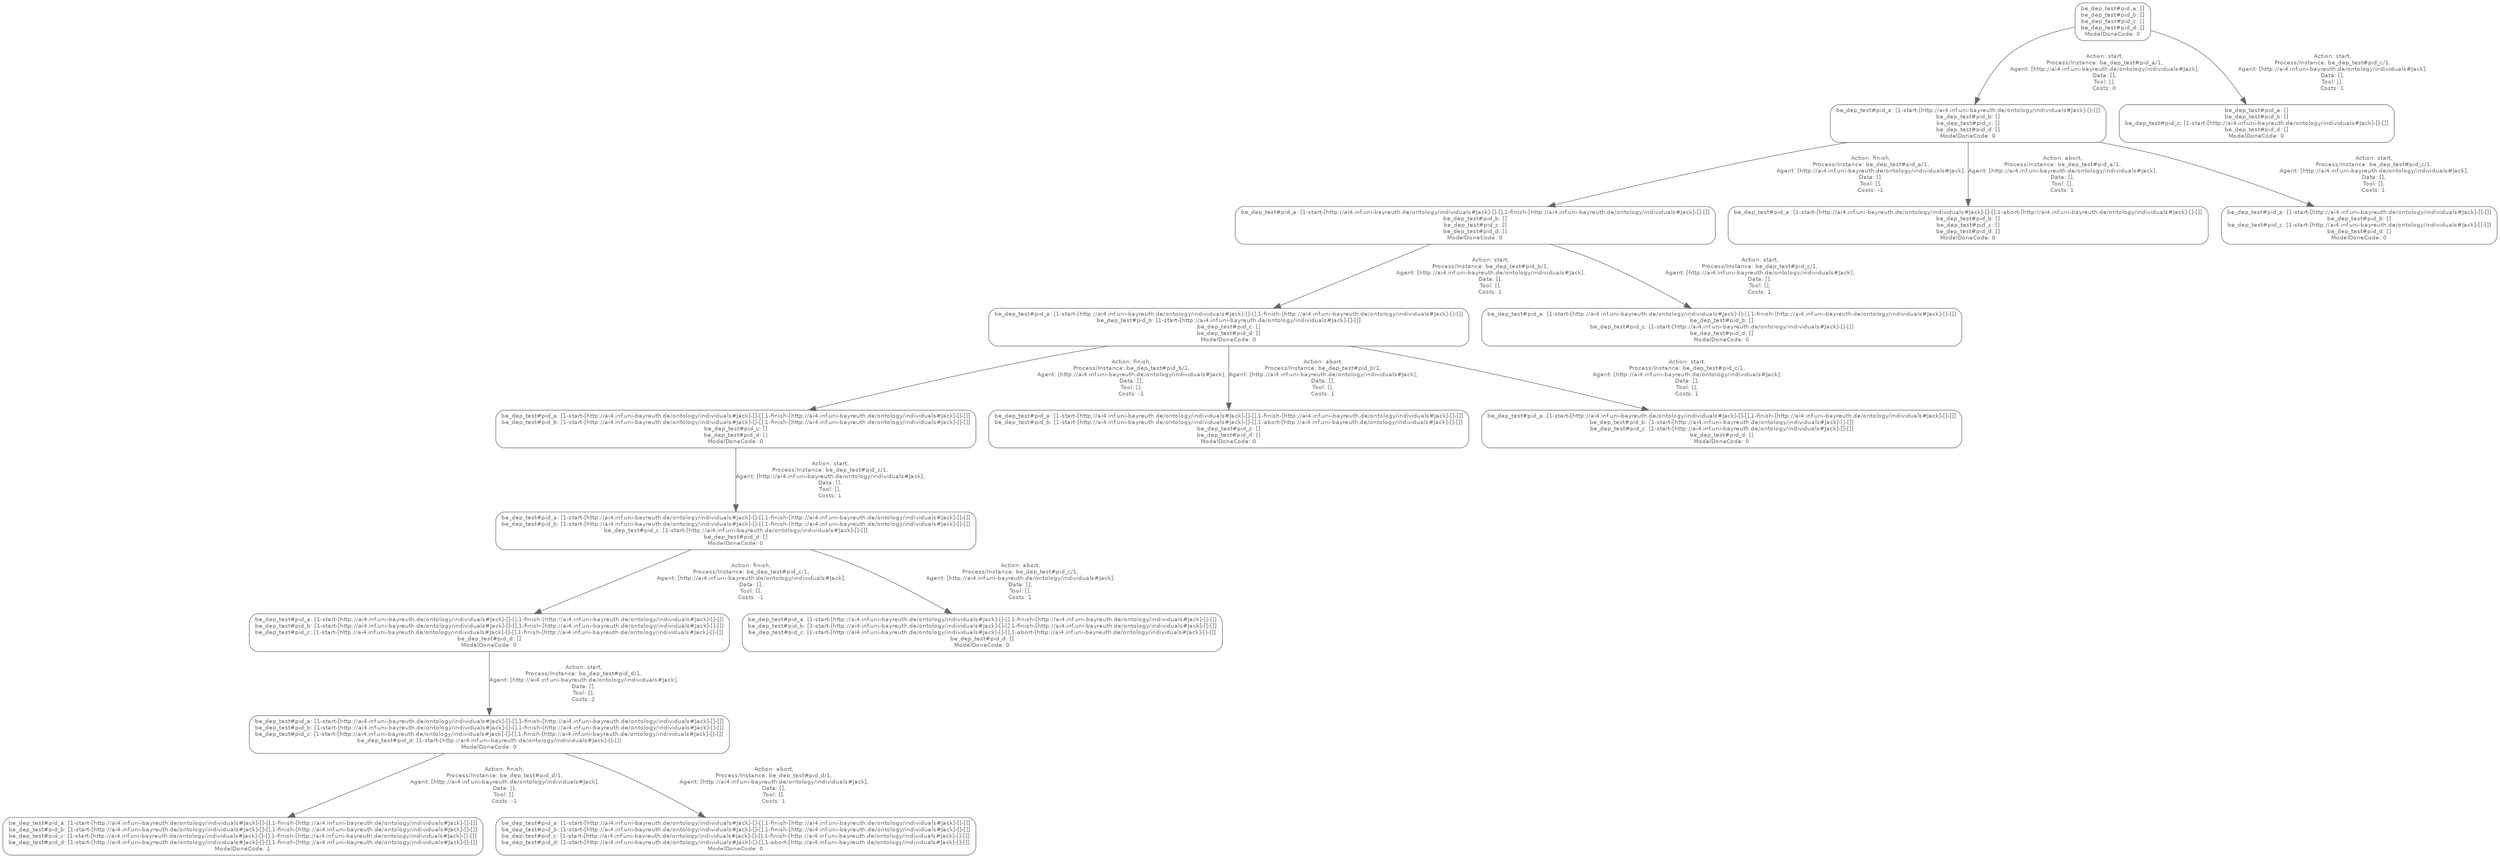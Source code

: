digraph untitled 
{
 size = "30,30";

	"be_dep_test#pid_a: []\nbe_dep_test#pid_b: []\nbe_dep_test#pid_c: []\nbe_dep_test#pid_d: []\nModelDoneCode: 0" -> "be_dep_test#pid_a: [1-start-[http://ai4.inf.uni-bayreuth.de/ontology/individuals#Jack]-[]-[]]\nbe_dep_test#pid_b: []\nbe_dep_test#pid_c: []\nbe_dep_test#pid_d: []\nModelDoneCode: 0" [label="Action: start,\nProcess/Instance: be_dep_test#pid_a/1,\nAgent: [http://ai4.inf.uni-bayreuth.de/ontology/individuals#Jack],\nData: [],\nTool: [],\nCosts: 0" style="setlinewidth(0.75)" color="#666666" fontcolor="#666666" fontname="Helvetica" fontsize="8"];
	"be_dep_test#pid_a: []\nbe_dep_test#pid_b: []\nbe_dep_test#pid_c: []\nbe_dep_test#pid_d: []\nModelDoneCode: 0" [label="be_dep_test#pid_a: []\nbe_dep_test#pid_b: []\nbe_dep_test#pid_c: []\nbe_dep_test#pid_d: []\nModelDoneCode: 0" shape=box color="#666666", fontcolor="#666666", fontname="Helvetica" fontsize="8", style="rounded, setlinewidth(0.75)"];
	"be_dep_test#pid_a: [1-start-[http://ai4.inf.uni-bayreuth.de/ontology/individuals#Jack]-[]-[]]\nbe_dep_test#pid_b: []\nbe_dep_test#pid_c: []\nbe_dep_test#pid_d: []\nModelDoneCode: 0" [label="be_dep_test#pid_a: [1-start-[http://ai4.inf.uni-bayreuth.de/ontology/individuals#Jack]-[]-[]]\nbe_dep_test#pid_b: []\nbe_dep_test#pid_c: []\nbe_dep_test#pid_d: []\nModelDoneCode: 0" shape=box color="#666666", fontcolor="#666666", fontname="Helvetica" fontsize="8", style="rounded, setlinewidth(0.75)"];
	"be_dep_test#pid_a: []\nbe_dep_test#pid_b: []\nbe_dep_test#pid_c: []\nbe_dep_test#pid_d: []\nModelDoneCode: 0" -> "be_dep_test#pid_a: []\nbe_dep_test#pid_b: []\nbe_dep_test#pid_c: [1-start-[http://ai4.inf.uni-bayreuth.de/ontology/individuals#Jack]-[]-[]]\nbe_dep_test#pid_d: []\nModelDoneCode: 0" [label="Action: start,\nProcess/Instance: be_dep_test#pid_c/1,\nAgent: [http://ai4.inf.uni-bayreuth.de/ontology/individuals#Jack],\nData: [],\nTool: [],\nCosts: 1" style="setlinewidth(0.75)" color="#666666" fontcolor="#666666" fontname="Helvetica" fontsize="8"];
	"be_dep_test#pid_a: []\nbe_dep_test#pid_b: []\nbe_dep_test#pid_c: []\nbe_dep_test#pid_d: []\nModelDoneCode: 0" [label="be_dep_test#pid_a: []\nbe_dep_test#pid_b: []\nbe_dep_test#pid_c: []\nbe_dep_test#pid_d: []\nModelDoneCode: 0" shape=box color="#666666", fontcolor="#666666", fontname="Helvetica" fontsize="8", style="rounded, setlinewidth(0.75)"];
	"be_dep_test#pid_a: []\nbe_dep_test#pid_b: []\nbe_dep_test#pid_c: [1-start-[http://ai4.inf.uni-bayreuth.de/ontology/individuals#Jack]-[]-[]]\nbe_dep_test#pid_d: []\nModelDoneCode: 0" [label="be_dep_test#pid_a: []\nbe_dep_test#pid_b: []\nbe_dep_test#pid_c: [1-start-[http://ai4.inf.uni-bayreuth.de/ontology/individuals#Jack]-[]-[]]\nbe_dep_test#pid_d: []\nModelDoneCode: 0" shape=box color="#666666", fontcolor="#666666", fontname="Helvetica" fontsize="8", style="rounded, setlinewidth(0.75)"];
	"be_dep_test#pid_a: [1-start-[http://ai4.inf.uni-bayreuth.de/ontology/individuals#Jack]-[]-[]]\nbe_dep_test#pid_b: []\nbe_dep_test#pid_c: []\nbe_dep_test#pid_d: []\nModelDoneCode: 0" -> "be_dep_test#pid_a: [1-start-[http://ai4.inf.uni-bayreuth.de/ontology/individuals#Jack]-[]-[],1-finish-[http://ai4.inf.uni-bayreuth.de/ontology/individuals#Jack]-[]-[]]\nbe_dep_test#pid_b: []\nbe_dep_test#pid_c: []\nbe_dep_test#pid_d: []\nModelDoneCode: 0" [label="Action: finish,\nProcess/Instance: be_dep_test#pid_a/1,\nAgent: [http://ai4.inf.uni-bayreuth.de/ontology/individuals#Jack],\nData: [],\nTool: [],\nCosts: -1" style="setlinewidth(0.75)" color="#666666" fontcolor="#666666" fontname="Helvetica" fontsize="8"];
	"be_dep_test#pid_a: [1-start-[http://ai4.inf.uni-bayreuth.de/ontology/individuals#Jack]-[]-[]]\nbe_dep_test#pid_b: []\nbe_dep_test#pid_c: []\nbe_dep_test#pid_d: []\nModelDoneCode: 0" [label="be_dep_test#pid_a: [1-start-[http://ai4.inf.uni-bayreuth.de/ontology/individuals#Jack]-[]-[]]\nbe_dep_test#pid_b: []\nbe_dep_test#pid_c: []\nbe_dep_test#pid_d: []\nModelDoneCode: 0" shape=box color="#666666", fontcolor="#666666", fontname="Helvetica" fontsize="8", style="rounded, setlinewidth(0.75)"];
	"be_dep_test#pid_a: [1-start-[http://ai4.inf.uni-bayreuth.de/ontology/individuals#Jack]-[]-[],1-finish-[http://ai4.inf.uni-bayreuth.de/ontology/individuals#Jack]-[]-[]]\nbe_dep_test#pid_b: []\nbe_dep_test#pid_c: []\nbe_dep_test#pid_d: []\nModelDoneCode: 0" [label="be_dep_test#pid_a: [1-start-[http://ai4.inf.uni-bayreuth.de/ontology/individuals#Jack]-[]-[],1-finish-[http://ai4.inf.uni-bayreuth.de/ontology/individuals#Jack]-[]-[]]\nbe_dep_test#pid_b: []\nbe_dep_test#pid_c: []\nbe_dep_test#pid_d: []\nModelDoneCode: 0" shape=box color="#666666", fontcolor="#666666", fontname="Helvetica" fontsize="8", style="rounded, setlinewidth(0.75)"];
	"be_dep_test#pid_a: [1-start-[http://ai4.inf.uni-bayreuth.de/ontology/individuals#Jack]-[]-[]]\nbe_dep_test#pid_b: []\nbe_dep_test#pid_c: []\nbe_dep_test#pid_d: []\nModelDoneCode: 0" -> "be_dep_test#pid_a: [1-start-[http://ai4.inf.uni-bayreuth.de/ontology/individuals#Jack]-[]-[],1-abort-[http://ai4.inf.uni-bayreuth.de/ontology/individuals#Jack]-[]-[]]\nbe_dep_test#pid_b: []\nbe_dep_test#pid_c: []\nbe_dep_test#pid_d: []\nModelDoneCode: 0" [label="Action: abort,\nProcess/Instance: be_dep_test#pid_a/1,\nAgent: [http://ai4.inf.uni-bayreuth.de/ontology/individuals#Jack],\nData: [],\nTool: [],\nCosts: 1" style="setlinewidth(0.75)" color="#666666" fontcolor="#666666" fontname="Helvetica" fontsize="8"];
	"be_dep_test#pid_a: [1-start-[http://ai4.inf.uni-bayreuth.de/ontology/individuals#Jack]-[]-[]]\nbe_dep_test#pid_b: []\nbe_dep_test#pid_c: []\nbe_dep_test#pid_d: []\nModelDoneCode: 0" [label="be_dep_test#pid_a: [1-start-[http://ai4.inf.uni-bayreuth.de/ontology/individuals#Jack]-[]-[]]\nbe_dep_test#pid_b: []\nbe_dep_test#pid_c: []\nbe_dep_test#pid_d: []\nModelDoneCode: 0" shape=box color="#666666", fontcolor="#666666", fontname="Helvetica" fontsize="8", style="rounded, setlinewidth(0.75)"];
	"be_dep_test#pid_a: [1-start-[http://ai4.inf.uni-bayreuth.de/ontology/individuals#Jack]-[]-[],1-abort-[http://ai4.inf.uni-bayreuth.de/ontology/individuals#Jack]-[]-[]]\nbe_dep_test#pid_b: []\nbe_dep_test#pid_c: []\nbe_dep_test#pid_d: []\nModelDoneCode: 0" [label="be_dep_test#pid_a: [1-start-[http://ai4.inf.uni-bayreuth.de/ontology/individuals#Jack]-[]-[],1-abort-[http://ai4.inf.uni-bayreuth.de/ontology/individuals#Jack]-[]-[]]\nbe_dep_test#pid_b: []\nbe_dep_test#pid_c: []\nbe_dep_test#pid_d: []\nModelDoneCode: 0" shape=box color="#666666", fontcolor="#666666", fontname="Helvetica" fontsize="8", style="rounded, setlinewidth(0.75)"];
	"be_dep_test#pid_a: [1-start-[http://ai4.inf.uni-bayreuth.de/ontology/individuals#Jack]-[]-[]]\nbe_dep_test#pid_b: []\nbe_dep_test#pid_c: []\nbe_dep_test#pid_d: []\nModelDoneCode: 0" -> "be_dep_test#pid_a: [1-start-[http://ai4.inf.uni-bayreuth.de/ontology/individuals#Jack]-[]-[]]\nbe_dep_test#pid_b: []\nbe_dep_test#pid_c: [1-start-[http://ai4.inf.uni-bayreuth.de/ontology/individuals#Jack]-[]-[]]\nbe_dep_test#pid_d: []\nModelDoneCode: 0" [label="Action: start,\nProcess/Instance: be_dep_test#pid_c/1,\nAgent: [http://ai4.inf.uni-bayreuth.de/ontology/individuals#Jack],\nData: [],\nTool: [],\nCosts: 1" style="setlinewidth(0.75)" color="#666666" fontcolor="#666666" fontname="Helvetica" fontsize="8"];
	"be_dep_test#pid_a: [1-start-[http://ai4.inf.uni-bayreuth.de/ontology/individuals#Jack]-[]-[]]\nbe_dep_test#pid_b: []\nbe_dep_test#pid_c: []\nbe_dep_test#pid_d: []\nModelDoneCode: 0" [label="be_dep_test#pid_a: [1-start-[http://ai4.inf.uni-bayreuth.de/ontology/individuals#Jack]-[]-[]]\nbe_dep_test#pid_b: []\nbe_dep_test#pid_c: []\nbe_dep_test#pid_d: []\nModelDoneCode: 0" shape=box color="#666666", fontcolor="#666666", fontname="Helvetica" fontsize="8", style="rounded, setlinewidth(0.75)"];
	"be_dep_test#pid_a: [1-start-[http://ai4.inf.uni-bayreuth.de/ontology/individuals#Jack]-[]-[]]\nbe_dep_test#pid_b: []\nbe_dep_test#pid_c: [1-start-[http://ai4.inf.uni-bayreuth.de/ontology/individuals#Jack]-[]-[]]\nbe_dep_test#pid_d: []\nModelDoneCode: 0" [label="be_dep_test#pid_a: [1-start-[http://ai4.inf.uni-bayreuth.de/ontology/individuals#Jack]-[]-[]]\nbe_dep_test#pid_b: []\nbe_dep_test#pid_c: [1-start-[http://ai4.inf.uni-bayreuth.de/ontology/individuals#Jack]-[]-[]]\nbe_dep_test#pid_d: []\nModelDoneCode: 0" shape=box color="#666666", fontcolor="#666666", fontname="Helvetica" fontsize="8", style="rounded, setlinewidth(0.75)"];
	"be_dep_test#pid_a: [1-start-[http://ai4.inf.uni-bayreuth.de/ontology/individuals#Jack]-[]-[],1-finish-[http://ai4.inf.uni-bayreuth.de/ontology/individuals#Jack]-[]-[]]\nbe_dep_test#pid_b: []\nbe_dep_test#pid_c: []\nbe_dep_test#pid_d: []\nModelDoneCode: 0" -> "be_dep_test#pid_a: [1-start-[http://ai4.inf.uni-bayreuth.de/ontology/individuals#Jack]-[]-[],1-finish-[http://ai4.inf.uni-bayreuth.de/ontology/individuals#Jack]-[]-[]]\nbe_dep_test#pid_b: [1-start-[http://ai4.inf.uni-bayreuth.de/ontology/individuals#Jack]-[]-[]]\nbe_dep_test#pid_c: []\nbe_dep_test#pid_d: []\nModelDoneCode: 0" [label="Action: start,\nProcess/Instance: be_dep_test#pid_b/1,\nAgent: [http://ai4.inf.uni-bayreuth.de/ontology/individuals#Jack],\nData: [],\nTool: [],\nCosts: 1" style="setlinewidth(0.75)" color="#666666" fontcolor="#666666" fontname="Helvetica" fontsize="8"];
	"be_dep_test#pid_a: [1-start-[http://ai4.inf.uni-bayreuth.de/ontology/individuals#Jack]-[]-[],1-finish-[http://ai4.inf.uni-bayreuth.de/ontology/individuals#Jack]-[]-[]]\nbe_dep_test#pid_b: []\nbe_dep_test#pid_c: []\nbe_dep_test#pid_d: []\nModelDoneCode: 0" [label="be_dep_test#pid_a: [1-start-[http://ai4.inf.uni-bayreuth.de/ontology/individuals#Jack]-[]-[],1-finish-[http://ai4.inf.uni-bayreuth.de/ontology/individuals#Jack]-[]-[]]\nbe_dep_test#pid_b: []\nbe_dep_test#pid_c: []\nbe_dep_test#pid_d: []\nModelDoneCode: 0" shape=box color="#666666", fontcolor="#666666", fontname="Helvetica" fontsize="8", style="rounded, setlinewidth(0.75)"];
	"be_dep_test#pid_a: [1-start-[http://ai4.inf.uni-bayreuth.de/ontology/individuals#Jack]-[]-[],1-finish-[http://ai4.inf.uni-bayreuth.de/ontology/individuals#Jack]-[]-[]]\nbe_dep_test#pid_b: [1-start-[http://ai4.inf.uni-bayreuth.de/ontology/individuals#Jack]-[]-[]]\nbe_dep_test#pid_c: []\nbe_dep_test#pid_d: []\nModelDoneCode: 0" [label="be_dep_test#pid_a: [1-start-[http://ai4.inf.uni-bayreuth.de/ontology/individuals#Jack]-[]-[],1-finish-[http://ai4.inf.uni-bayreuth.de/ontology/individuals#Jack]-[]-[]]\nbe_dep_test#pid_b: [1-start-[http://ai4.inf.uni-bayreuth.de/ontology/individuals#Jack]-[]-[]]\nbe_dep_test#pid_c: []\nbe_dep_test#pid_d: []\nModelDoneCode: 0" shape=box color="#666666", fontcolor="#666666", fontname="Helvetica" fontsize="8", style="rounded, setlinewidth(0.75)"];
	"be_dep_test#pid_a: [1-start-[http://ai4.inf.uni-bayreuth.de/ontology/individuals#Jack]-[]-[],1-finish-[http://ai4.inf.uni-bayreuth.de/ontology/individuals#Jack]-[]-[]]\nbe_dep_test#pid_b: []\nbe_dep_test#pid_c: []\nbe_dep_test#pid_d: []\nModelDoneCode: 0" -> "be_dep_test#pid_a: [1-start-[http://ai4.inf.uni-bayreuth.de/ontology/individuals#Jack]-[]-[],1-finish-[http://ai4.inf.uni-bayreuth.de/ontology/individuals#Jack]-[]-[]]\nbe_dep_test#pid_b: []\nbe_dep_test#pid_c: [1-start-[http://ai4.inf.uni-bayreuth.de/ontology/individuals#Jack]-[]-[]]\nbe_dep_test#pid_d: []\nModelDoneCode: 0" [label="Action: start,\nProcess/Instance: be_dep_test#pid_c/1,\nAgent: [http://ai4.inf.uni-bayreuth.de/ontology/individuals#Jack],\nData: [],\nTool: [],\nCosts: 1" style="setlinewidth(0.75)" color="#666666" fontcolor="#666666" fontname="Helvetica" fontsize="8"];
	"be_dep_test#pid_a: [1-start-[http://ai4.inf.uni-bayreuth.de/ontology/individuals#Jack]-[]-[],1-finish-[http://ai4.inf.uni-bayreuth.de/ontology/individuals#Jack]-[]-[]]\nbe_dep_test#pid_b: []\nbe_dep_test#pid_c: []\nbe_dep_test#pid_d: []\nModelDoneCode: 0" [label="be_dep_test#pid_a: [1-start-[http://ai4.inf.uni-bayreuth.de/ontology/individuals#Jack]-[]-[],1-finish-[http://ai4.inf.uni-bayreuth.de/ontology/individuals#Jack]-[]-[]]\nbe_dep_test#pid_b: []\nbe_dep_test#pid_c: []\nbe_dep_test#pid_d: []\nModelDoneCode: 0" shape=box color="#666666", fontcolor="#666666", fontname="Helvetica" fontsize="8", style="rounded, setlinewidth(0.75)"];
	"be_dep_test#pid_a: [1-start-[http://ai4.inf.uni-bayreuth.de/ontology/individuals#Jack]-[]-[],1-finish-[http://ai4.inf.uni-bayreuth.de/ontology/individuals#Jack]-[]-[]]\nbe_dep_test#pid_b: []\nbe_dep_test#pid_c: [1-start-[http://ai4.inf.uni-bayreuth.de/ontology/individuals#Jack]-[]-[]]\nbe_dep_test#pid_d: []\nModelDoneCode: 0" [label="be_dep_test#pid_a: [1-start-[http://ai4.inf.uni-bayreuth.de/ontology/individuals#Jack]-[]-[],1-finish-[http://ai4.inf.uni-bayreuth.de/ontology/individuals#Jack]-[]-[]]\nbe_dep_test#pid_b: []\nbe_dep_test#pid_c: [1-start-[http://ai4.inf.uni-bayreuth.de/ontology/individuals#Jack]-[]-[]]\nbe_dep_test#pid_d: []\nModelDoneCode: 0" shape=box color="#666666", fontcolor="#666666", fontname="Helvetica" fontsize="8", style="rounded, setlinewidth(0.75)"];
	"be_dep_test#pid_a: [1-start-[http://ai4.inf.uni-bayreuth.de/ontology/individuals#Jack]-[]-[],1-finish-[http://ai4.inf.uni-bayreuth.de/ontology/individuals#Jack]-[]-[]]\nbe_dep_test#pid_b: [1-start-[http://ai4.inf.uni-bayreuth.de/ontology/individuals#Jack]-[]-[]]\nbe_dep_test#pid_c: []\nbe_dep_test#pid_d: []\nModelDoneCode: 0" -> "be_dep_test#pid_a: [1-start-[http://ai4.inf.uni-bayreuth.de/ontology/individuals#Jack]-[]-[],1-finish-[http://ai4.inf.uni-bayreuth.de/ontology/individuals#Jack]-[]-[]]\nbe_dep_test#pid_b: [1-start-[http://ai4.inf.uni-bayreuth.de/ontology/individuals#Jack]-[]-[],1-finish-[http://ai4.inf.uni-bayreuth.de/ontology/individuals#Jack]-[]-[]]\nbe_dep_test#pid_c: []\nbe_dep_test#pid_d: []\nModelDoneCode: 0" [label="Action: finish,\nProcess/Instance: be_dep_test#pid_b/1,\nAgent: [http://ai4.inf.uni-bayreuth.de/ontology/individuals#Jack],\nData: [],\nTool: [],\nCosts: -1" style="setlinewidth(0.75)" color="#666666" fontcolor="#666666" fontname="Helvetica" fontsize="8"];
	"be_dep_test#pid_a: [1-start-[http://ai4.inf.uni-bayreuth.de/ontology/individuals#Jack]-[]-[],1-finish-[http://ai4.inf.uni-bayreuth.de/ontology/individuals#Jack]-[]-[]]\nbe_dep_test#pid_b: [1-start-[http://ai4.inf.uni-bayreuth.de/ontology/individuals#Jack]-[]-[]]\nbe_dep_test#pid_c: []\nbe_dep_test#pid_d: []\nModelDoneCode: 0" [label="be_dep_test#pid_a: [1-start-[http://ai4.inf.uni-bayreuth.de/ontology/individuals#Jack]-[]-[],1-finish-[http://ai4.inf.uni-bayreuth.de/ontology/individuals#Jack]-[]-[]]\nbe_dep_test#pid_b: [1-start-[http://ai4.inf.uni-bayreuth.de/ontology/individuals#Jack]-[]-[]]\nbe_dep_test#pid_c: []\nbe_dep_test#pid_d: []\nModelDoneCode: 0" shape=box color="#666666", fontcolor="#666666", fontname="Helvetica" fontsize="8", style="rounded, setlinewidth(0.75)"];
	"be_dep_test#pid_a: [1-start-[http://ai4.inf.uni-bayreuth.de/ontology/individuals#Jack]-[]-[],1-finish-[http://ai4.inf.uni-bayreuth.de/ontology/individuals#Jack]-[]-[]]\nbe_dep_test#pid_b: [1-start-[http://ai4.inf.uni-bayreuth.de/ontology/individuals#Jack]-[]-[],1-finish-[http://ai4.inf.uni-bayreuth.de/ontology/individuals#Jack]-[]-[]]\nbe_dep_test#pid_c: []\nbe_dep_test#pid_d: []\nModelDoneCode: 0" [label="be_dep_test#pid_a: [1-start-[http://ai4.inf.uni-bayreuth.de/ontology/individuals#Jack]-[]-[],1-finish-[http://ai4.inf.uni-bayreuth.de/ontology/individuals#Jack]-[]-[]]\nbe_dep_test#pid_b: [1-start-[http://ai4.inf.uni-bayreuth.de/ontology/individuals#Jack]-[]-[],1-finish-[http://ai4.inf.uni-bayreuth.de/ontology/individuals#Jack]-[]-[]]\nbe_dep_test#pid_c: []\nbe_dep_test#pid_d: []\nModelDoneCode: 0" shape=box color="#666666", fontcolor="#666666", fontname="Helvetica" fontsize="8", style="rounded, setlinewidth(0.75)"];
	"be_dep_test#pid_a: [1-start-[http://ai4.inf.uni-bayreuth.de/ontology/individuals#Jack]-[]-[],1-finish-[http://ai4.inf.uni-bayreuth.de/ontology/individuals#Jack]-[]-[]]\nbe_dep_test#pid_b: [1-start-[http://ai4.inf.uni-bayreuth.de/ontology/individuals#Jack]-[]-[]]\nbe_dep_test#pid_c: []\nbe_dep_test#pid_d: []\nModelDoneCode: 0" -> "be_dep_test#pid_a: [1-start-[http://ai4.inf.uni-bayreuth.de/ontology/individuals#Jack]-[]-[],1-finish-[http://ai4.inf.uni-bayreuth.de/ontology/individuals#Jack]-[]-[]]\nbe_dep_test#pid_b: [1-start-[http://ai4.inf.uni-bayreuth.de/ontology/individuals#Jack]-[]-[],1-abort-[http://ai4.inf.uni-bayreuth.de/ontology/individuals#Jack]-[]-[]]\nbe_dep_test#pid_c: []\nbe_dep_test#pid_d: []\nModelDoneCode: 0" [label="Action: abort,\nProcess/Instance: be_dep_test#pid_b/1,\nAgent: [http://ai4.inf.uni-bayreuth.de/ontology/individuals#Jack],\nData: [],\nTool: [],\nCosts: 1" style="setlinewidth(0.75)" color="#666666" fontcolor="#666666" fontname="Helvetica" fontsize="8"];
	"be_dep_test#pid_a: [1-start-[http://ai4.inf.uni-bayreuth.de/ontology/individuals#Jack]-[]-[],1-finish-[http://ai4.inf.uni-bayreuth.de/ontology/individuals#Jack]-[]-[]]\nbe_dep_test#pid_b: [1-start-[http://ai4.inf.uni-bayreuth.de/ontology/individuals#Jack]-[]-[]]\nbe_dep_test#pid_c: []\nbe_dep_test#pid_d: []\nModelDoneCode: 0" [label="be_dep_test#pid_a: [1-start-[http://ai4.inf.uni-bayreuth.de/ontology/individuals#Jack]-[]-[],1-finish-[http://ai4.inf.uni-bayreuth.de/ontology/individuals#Jack]-[]-[]]\nbe_dep_test#pid_b: [1-start-[http://ai4.inf.uni-bayreuth.de/ontology/individuals#Jack]-[]-[]]\nbe_dep_test#pid_c: []\nbe_dep_test#pid_d: []\nModelDoneCode: 0" shape=box color="#666666", fontcolor="#666666", fontname="Helvetica" fontsize="8", style="rounded, setlinewidth(0.75)"];
	"be_dep_test#pid_a: [1-start-[http://ai4.inf.uni-bayreuth.de/ontology/individuals#Jack]-[]-[],1-finish-[http://ai4.inf.uni-bayreuth.de/ontology/individuals#Jack]-[]-[]]\nbe_dep_test#pid_b: [1-start-[http://ai4.inf.uni-bayreuth.de/ontology/individuals#Jack]-[]-[],1-abort-[http://ai4.inf.uni-bayreuth.de/ontology/individuals#Jack]-[]-[]]\nbe_dep_test#pid_c: []\nbe_dep_test#pid_d: []\nModelDoneCode: 0" [label="be_dep_test#pid_a: [1-start-[http://ai4.inf.uni-bayreuth.de/ontology/individuals#Jack]-[]-[],1-finish-[http://ai4.inf.uni-bayreuth.de/ontology/individuals#Jack]-[]-[]]\nbe_dep_test#pid_b: [1-start-[http://ai4.inf.uni-bayreuth.de/ontology/individuals#Jack]-[]-[],1-abort-[http://ai4.inf.uni-bayreuth.de/ontology/individuals#Jack]-[]-[]]\nbe_dep_test#pid_c: []\nbe_dep_test#pid_d: []\nModelDoneCode: 0" shape=box color="#666666", fontcolor="#666666", fontname="Helvetica" fontsize="8", style="rounded, setlinewidth(0.75)"];
	"be_dep_test#pid_a: [1-start-[http://ai4.inf.uni-bayreuth.de/ontology/individuals#Jack]-[]-[],1-finish-[http://ai4.inf.uni-bayreuth.de/ontology/individuals#Jack]-[]-[]]\nbe_dep_test#pid_b: [1-start-[http://ai4.inf.uni-bayreuth.de/ontology/individuals#Jack]-[]-[]]\nbe_dep_test#pid_c: []\nbe_dep_test#pid_d: []\nModelDoneCode: 0" -> "be_dep_test#pid_a: [1-start-[http://ai4.inf.uni-bayreuth.de/ontology/individuals#Jack]-[]-[],1-finish-[http://ai4.inf.uni-bayreuth.de/ontology/individuals#Jack]-[]-[]]\nbe_dep_test#pid_b: [1-start-[http://ai4.inf.uni-bayreuth.de/ontology/individuals#Jack]-[]-[]]\nbe_dep_test#pid_c: [1-start-[http://ai4.inf.uni-bayreuth.de/ontology/individuals#Jack]-[]-[]]\nbe_dep_test#pid_d: []\nModelDoneCode: 0" [label="Action: start,\nProcess/Instance: be_dep_test#pid_c/1,\nAgent: [http://ai4.inf.uni-bayreuth.de/ontology/individuals#Jack],\nData: [],\nTool: [],\nCosts: 1" style="setlinewidth(0.75)" color="#666666" fontcolor="#666666" fontname="Helvetica" fontsize="8"];
	"be_dep_test#pid_a: [1-start-[http://ai4.inf.uni-bayreuth.de/ontology/individuals#Jack]-[]-[],1-finish-[http://ai4.inf.uni-bayreuth.de/ontology/individuals#Jack]-[]-[]]\nbe_dep_test#pid_b: [1-start-[http://ai4.inf.uni-bayreuth.de/ontology/individuals#Jack]-[]-[]]\nbe_dep_test#pid_c: []\nbe_dep_test#pid_d: []\nModelDoneCode: 0" [label="be_dep_test#pid_a: [1-start-[http://ai4.inf.uni-bayreuth.de/ontology/individuals#Jack]-[]-[],1-finish-[http://ai4.inf.uni-bayreuth.de/ontology/individuals#Jack]-[]-[]]\nbe_dep_test#pid_b: [1-start-[http://ai4.inf.uni-bayreuth.de/ontology/individuals#Jack]-[]-[]]\nbe_dep_test#pid_c: []\nbe_dep_test#pid_d: []\nModelDoneCode: 0" shape=box color="#666666", fontcolor="#666666", fontname="Helvetica" fontsize="8", style="rounded, setlinewidth(0.75)"];
	"be_dep_test#pid_a: [1-start-[http://ai4.inf.uni-bayreuth.de/ontology/individuals#Jack]-[]-[],1-finish-[http://ai4.inf.uni-bayreuth.de/ontology/individuals#Jack]-[]-[]]\nbe_dep_test#pid_b: [1-start-[http://ai4.inf.uni-bayreuth.de/ontology/individuals#Jack]-[]-[]]\nbe_dep_test#pid_c: [1-start-[http://ai4.inf.uni-bayreuth.de/ontology/individuals#Jack]-[]-[]]\nbe_dep_test#pid_d: []\nModelDoneCode: 0" [label="be_dep_test#pid_a: [1-start-[http://ai4.inf.uni-bayreuth.de/ontology/individuals#Jack]-[]-[],1-finish-[http://ai4.inf.uni-bayreuth.de/ontology/individuals#Jack]-[]-[]]\nbe_dep_test#pid_b: [1-start-[http://ai4.inf.uni-bayreuth.de/ontology/individuals#Jack]-[]-[]]\nbe_dep_test#pid_c: [1-start-[http://ai4.inf.uni-bayreuth.de/ontology/individuals#Jack]-[]-[]]\nbe_dep_test#pid_d: []\nModelDoneCode: 0" shape=box color="#666666", fontcolor="#666666", fontname="Helvetica" fontsize="8", style="rounded, setlinewidth(0.75)"];
	"be_dep_test#pid_a: [1-start-[http://ai4.inf.uni-bayreuth.de/ontology/individuals#Jack]-[]-[],1-finish-[http://ai4.inf.uni-bayreuth.de/ontology/individuals#Jack]-[]-[]]\nbe_dep_test#pid_b: [1-start-[http://ai4.inf.uni-bayreuth.de/ontology/individuals#Jack]-[]-[],1-finish-[http://ai4.inf.uni-bayreuth.de/ontology/individuals#Jack]-[]-[]]\nbe_dep_test#pid_c: []\nbe_dep_test#pid_d: []\nModelDoneCode: 0" -> "be_dep_test#pid_a: [1-start-[http://ai4.inf.uni-bayreuth.de/ontology/individuals#Jack]-[]-[],1-finish-[http://ai4.inf.uni-bayreuth.de/ontology/individuals#Jack]-[]-[]]\nbe_dep_test#pid_b: [1-start-[http://ai4.inf.uni-bayreuth.de/ontology/individuals#Jack]-[]-[],1-finish-[http://ai4.inf.uni-bayreuth.de/ontology/individuals#Jack]-[]-[]]\nbe_dep_test#pid_c: [1-start-[http://ai4.inf.uni-bayreuth.de/ontology/individuals#Jack]-[]-[]]\nbe_dep_test#pid_d: []\nModelDoneCode: 0" [label="Action: start,\nProcess/Instance: be_dep_test#pid_c/1,\nAgent: [http://ai4.inf.uni-bayreuth.de/ontology/individuals#Jack],\nData: [],\nTool: [],\nCosts: 1" style="setlinewidth(0.75)" color="#666666" fontcolor="#666666" fontname="Helvetica" fontsize="8"];
	"be_dep_test#pid_a: [1-start-[http://ai4.inf.uni-bayreuth.de/ontology/individuals#Jack]-[]-[],1-finish-[http://ai4.inf.uni-bayreuth.de/ontology/individuals#Jack]-[]-[]]\nbe_dep_test#pid_b: [1-start-[http://ai4.inf.uni-bayreuth.de/ontology/individuals#Jack]-[]-[],1-finish-[http://ai4.inf.uni-bayreuth.de/ontology/individuals#Jack]-[]-[]]\nbe_dep_test#pid_c: []\nbe_dep_test#pid_d: []\nModelDoneCode: 0" [label="be_dep_test#pid_a: [1-start-[http://ai4.inf.uni-bayreuth.de/ontology/individuals#Jack]-[]-[],1-finish-[http://ai4.inf.uni-bayreuth.de/ontology/individuals#Jack]-[]-[]]\nbe_dep_test#pid_b: [1-start-[http://ai4.inf.uni-bayreuth.de/ontology/individuals#Jack]-[]-[],1-finish-[http://ai4.inf.uni-bayreuth.de/ontology/individuals#Jack]-[]-[]]\nbe_dep_test#pid_c: []\nbe_dep_test#pid_d: []\nModelDoneCode: 0" shape=box color="#666666", fontcolor="#666666", fontname="Helvetica" fontsize="8", style="rounded, setlinewidth(0.75)"];
	"be_dep_test#pid_a: [1-start-[http://ai4.inf.uni-bayreuth.de/ontology/individuals#Jack]-[]-[],1-finish-[http://ai4.inf.uni-bayreuth.de/ontology/individuals#Jack]-[]-[]]\nbe_dep_test#pid_b: [1-start-[http://ai4.inf.uni-bayreuth.de/ontology/individuals#Jack]-[]-[],1-finish-[http://ai4.inf.uni-bayreuth.de/ontology/individuals#Jack]-[]-[]]\nbe_dep_test#pid_c: [1-start-[http://ai4.inf.uni-bayreuth.de/ontology/individuals#Jack]-[]-[]]\nbe_dep_test#pid_d: []\nModelDoneCode: 0" [label="be_dep_test#pid_a: [1-start-[http://ai4.inf.uni-bayreuth.de/ontology/individuals#Jack]-[]-[],1-finish-[http://ai4.inf.uni-bayreuth.de/ontology/individuals#Jack]-[]-[]]\nbe_dep_test#pid_b: [1-start-[http://ai4.inf.uni-bayreuth.de/ontology/individuals#Jack]-[]-[],1-finish-[http://ai4.inf.uni-bayreuth.de/ontology/individuals#Jack]-[]-[]]\nbe_dep_test#pid_c: [1-start-[http://ai4.inf.uni-bayreuth.de/ontology/individuals#Jack]-[]-[]]\nbe_dep_test#pid_d: []\nModelDoneCode: 0" shape=box color="#666666", fontcolor="#666666", fontname="Helvetica" fontsize="8", style="rounded, setlinewidth(0.75)"];
	"be_dep_test#pid_a: [1-start-[http://ai4.inf.uni-bayreuth.de/ontology/individuals#Jack]-[]-[],1-finish-[http://ai4.inf.uni-bayreuth.de/ontology/individuals#Jack]-[]-[]]\nbe_dep_test#pid_b: [1-start-[http://ai4.inf.uni-bayreuth.de/ontology/individuals#Jack]-[]-[],1-finish-[http://ai4.inf.uni-bayreuth.de/ontology/individuals#Jack]-[]-[]]\nbe_dep_test#pid_c: [1-start-[http://ai4.inf.uni-bayreuth.de/ontology/individuals#Jack]-[]-[]]\nbe_dep_test#pid_d: []\nModelDoneCode: 0" -> "be_dep_test#pid_a: [1-start-[http://ai4.inf.uni-bayreuth.de/ontology/individuals#Jack]-[]-[],1-finish-[http://ai4.inf.uni-bayreuth.de/ontology/individuals#Jack]-[]-[]]\nbe_dep_test#pid_b: [1-start-[http://ai4.inf.uni-bayreuth.de/ontology/individuals#Jack]-[]-[],1-finish-[http://ai4.inf.uni-bayreuth.de/ontology/individuals#Jack]-[]-[]]\nbe_dep_test#pid_c: [1-start-[http://ai4.inf.uni-bayreuth.de/ontology/individuals#Jack]-[]-[],1-finish-[http://ai4.inf.uni-bayreuth.de/ontology/individuals#Jack]-[]-[]]\nbe_dep_test#pid_d: []\nModelDoneCode: 0" [label="Action: finish,\nProcess/Instance: be_dep_test#pid_c/1,\nAgent: [http://ai4.inf.uni-bayreuth.de/ontology/individuals#Jack],\nData: [],\nTool: [],\nCosts: -1" style="setlinewidth(0.75)" color="#666666" fontcolor="#666666" fontname="Helvetica" fontsize="8"];
	"be_dep_test#pid_a: [1-start-[http://ai4.inf.uni-bayreuth.de/ontology/individuals#Jack]-[]-[],1-finish-[http://ai4.inf.uni-bayreuth.de/ontology/individuals#Jack]-[]-[]]\nbe_dep_test#pid_b: [1-start-[http://ai4.inf.uni-bayreuth.de/ontology/individuals#Jack]-[]-[],1-finish-[http://ai4.inf.uni-bayreuth.de/ontology/individuals#Jack]-[]-[]]\nbe_dep_test#pid_c: [1-start-[http://ai4.inf.uni-bayreuth.de/ontology/individuals#Jack]-[]-[]]\nbe_dep_test#pid_d: []\nModelDoneCode: 0" [label="be_dep_test#pid_a: [1-start-[http://ai4.inf.uni-bayreuth.de/ontology/individuals#Jack]-[]-[],1-finish-[http://ai4.inf.uni-bayreuth.de/ontology/individuals#Jack]-[]-[]]\nbe_dep_test#pid_b: [1-start-[http://ai4.inf.uni-bayreuth.de/ontology/individuals#Jack]-[]-[],1-finish-[http://ai4.inf.uni-bayreuth.de/ontology/individuals#Jack]-[]-[]]\nbe_dep_test#pid_c: [1-start-[http://ai4.inf.uni-bayreuth.de/ontology/individuals#Jack]-[]-[]]\nbe_dep_test#pid_d: []\nModelDoneCode: 0" shape=box color="#666666", fontcolor="#666666", fontname="Helvetica" fontsize="8", style="rounded, setlinewidth(0.75)"];
	"be_dep_test#pid_a: [1-start-[http://ai4.inf.uni-bayreuth.de/ontology/individuals#Jack]-[]-[],1-finish-[http://ai4.inf.uni-bayreuth.de/ontology/individuals#Jack]-[]-[]]\nbe_dep_test#pid_b: [1-start-[http://ai4.inf.uni-bayreuth.de/ontology/individuals#Jack]-[]-[],1-finish-[http://ai4.inf.uni-bayreuth.de/ontology/individuals#Jack]-[]-[]]\nbe_dep_test#pid_c: [1-start-[http://ai4.inf.uni-bayreuth.de/ontology/individuals#Jack]-[]-[],1-finish-[http://ai4.inf.uni-bayreuth.de/ontology/individuals#Jack]-[]-[]]\nbe_dep_test#pid_d: []\nModelDoneCode: 0" [label="be_dep_test#pid_a: [1-start-[http://ai4.inf.uni-bayreuth.de/ontology/individuals#Jack]-[]-[],1-finish-[http://ai4.inf.uni-bayreuth.de/ontology/individuals#Jack]-[]-[]]\nbe_dep_test#pid_b: [1-start-[http://ai4.inf.uni-bayreuth.de/ontology/individuals#Jack]-[]-[],1-finish-[http://ai4.inf.uni-bayreuth.de/ontology/individuals#Jack]-[]-[]]\nbe_dep_test#pid_c: [1-start-[http://ai4.inf.uni-bayreuth.de/ontology/individuals#Jack]-[]-[],1-finish-[http://ai4.inf.uni-bayreuth.de/ontology/individuals#Jack]-[]-[]]\nbe_dep_test#pid_d: []\nModelDoneCode: 0" shape=box color="#666666", fontcolor="#666666", fontname="Helvetica" fontsize="8", style="rounded, setlinewidth(0.75)"];
	"be_dep_test#pid_a: [1-start-[http://ai4.inf.uni-bayreuth.de/ontology/individuals#Jack]-[]-[],1-finish-[http://ai4.inf.uni-bayreuth.de/ontology/individuals#Jack]-[]-[]]\nbe_dep_test#pid_b: [1-start-[http://ai4.inf.uni-bayreuth.de/ontology/individuals#Jack]-[]-[],1-finish-[http://ai4.inf.uni-bayreuth.de/ontology/individuals#Jack]-[]-[]]\nbe_dep_test#pid_c: [1-start-[http://ai4.inf.uni-bayreuth.de/ontology/individuals#Jack]-[]-[]]\nbe_dep_test#pid_d: []\nModelDoneCode: 0" -> "be_dep_test#pid_a: [1-start-[http://ai4.inf.uni-bayreuth.de/ontology/individuals#Jack]-[]-[],1-finish-[http://ai4.inf.uni-bayreuth.de/ontology/individuals#Jack]-[]-[]]\nbe_dep_test#pid_b: [1-start-[http://ai4.inf.uni-bayreuth.de/ontology/individuals#Jack]-[]-[],1-finish-[http://ai4.inf.uni-bayreuth.de/ontology/individuals#Jack]-[]-[]]\nbe_dep_test#pid_c: [1-start-[http://ai4.inf.uni-bayreuth.de/ontology/individuals#Jack]-[]-[],1-abort-[http://ai4.inf.uni-bayreuth.de/ontology/individuals#Jack]-[]-[]]\nbe_dep_test#pid_d: []\nModelDoneCode: 0" [label="Action: abort,\nProcess/Instance: be_dep_test#pid_c/1,\nAgent: [http://ai4.inf.uni-bayreuth.de/ontology/individuals#Jack],\nData: [],\nTool: [],\nCosts: 1" style="setlinewidth(0.75)" color="#666666" fontcolor="#666666" fontname="Helvetica" fontsize="8"];
	"be_dep_test#pid_a: [1-start-[http://ai4.inf.uni-bayreuth.de/ontology/individuals#Jack]-[]-[],1-finish-[http://ai4.inf.uni-bayreuth.de/ontology/individuals#Jack]-[]-[]]\nbe_dep_test#pid_b: [1-start-[http://ai4.inf.uni-bayreuth.de/ontology/individuals#Jack]-[]-[],1-finish-[http://ai4.inf.uni-bayreuth.de/ontology/individuals#Jack]-[]-[]]\nbe_dep_test#pid_c: [1-start-[http://ai4.inf.uni-bayreuth.de/ontology/individuals#Jack]-[]-[]]\nbe_dep_test#pid_d: []\nModelDoneCode: 0" [label="be_dep_test#pid_a: [1-start-[http://ai4.inf.uni-bayreuth.de/ontology/individuals#Jack]-[]-[],1-finish-[http://ai4.inf.uni-bayreuth.de/ontology/individuals#Jack]-[]-[]]\nbe_dep_test#pid_b: [1-start-[http://ai4.inf.uni-bayreuth.de/ontology/individuals#Jack]-[]-[],1-finish-[http://ai4.inf.uni-bayreuth.de/ontology/individuals#Jack]-[]-[]]\nbe_dep_test#pid_c: [1-start-[http://ai4.inf.uni-bayreuth.de/ontology/individuals#Jack]-[]-[]]\nbe_dep_test#pid_d: []\nModelDoneCode: 0" shape=box color="#666666", fontcolor="#666666", fontname="Helvetica" fontsize="8", style="rounded, setlinewidth(0.75)"];
	"be_dep_test#pid_a: [1-start-[http://ai4.inf.uni-bayreuth.de/ontology/individuals#Jack]-[]-[],1-finish-[http://ai4.inf.uni-bayreuth.de/ontology/individuals#Jack]-[]-[]]\nbe_dep_test#pid_b: [1-start-[http://ai4.inf.uni-bayreuth.de/ontology/individuals#Jack]-[]-[],1-finish-[http://ai4.inf.uni-bayreuth.de/ontology/individuals#Jack]-[]-[]]\nbe_dep_test#pid_c: [1-start-[http://ai4.inf.uni-bayreuth.de/ontology/individuals#Jack]-[]-[],1-abort-[http://ai4.inf.uni-bayreuth.de/ontology/individuals#Jack]-[]-[]]\nbe_dep_test#pid_d: []\nModelDoneCode: 0" [label="be_dep_test#pid_a: [1-start-[http://ai4.inf.uni-bayreuth.de/ontology/individuals#Jack]-[]-[],1-finish-[http://ai4.inf.uni-bayreuth.de/ontology/individuals#Jack]-[]-[]]\nbe_dep_test#pid_b: [1-start-[http://ai4.inf.uni-bayreuth.de/ontology/individuals#Jack]-[]-[],1-finish-[http://ai4.inf.uni-bayreuth.de/ontology/individuals#Jack]-[]-[]]\nbe_dep_test#pid_c: [1-start-[http://ai4.inf.uni-bayreuth.de/ontology/individuals#Jack]-[]-[],1-abort-[http://ai4.inf.uni-bayreuth.de/ontology/individuals#Jack]-[]-[]]\nbe_dep_test#pid_d: []\nModelDoneCode: 0" shape=box color="#666666", fontcolor="#666666", fontname="Helvetica" fontsize="8", style="rounded, setlinewidth(0.75)"];
	"be_dep_test#pid_a: [1-start-[http://ai4.inf.uni-bayreuth.de/ontology/individuals#Jack]-[]-[],1-finish-[http://ai4.inf.uni-bayreuth.de/ontology/individuals#Jack]-[]-[]]\nbe_dep_test#pid_b: [1-start-[http://ai4.inf.uni-bayreuth.de/ontology/individuals#Jack]-[]-[],1-finish-[http://ai4.inf.uni-bayreuth.de/ontology/individuals#Jack]-[]-[]]\nbe_dep_test#pid_c: [1-start-[http://ai4.inf.uni-bayreuth.de/ontology/individuals#Jack]-[]-[],1-finish-[http://ai4.inf.uni-bayreuth.de/ontology/individuals#Jack]-[]-[]]\nbe_dep_test#pid_d: []\nModelDoneCode: 0" -> "be_dep_test#pid_a: [1-start-[http://ai4.inf.uni-bayreuth.de/ontology/individuals#Jack]-[]-[],1-finish-[http://ai4.inf.uni-bayreuth.de/ontology/individuals#Jack]-[]-[]]\nbe_dep_test#pid_b: [1-start-[http://ai4.inf.uni-bayreuth.de/ontology/individuals#Jack]-[]-[],1-finish-[http://ai4.inf.uni-bayreuth.de/ontology/individuals#Jack]-[]-[]]\nbe_dep_test#pid_c: [1-start-[http://ai4.inf.uni-bayreuth.de/ontology/individuals#Jack]-[]-[],1-finish-[http://ai4.inf.uni-bayreuth.de/ontology/individuals#Jack]-[]-[]]\nbe_dep_test#pid_d: [1-start-[http://ai4.inf.uni-bayreuth.de/ontology/individuals#Jack]-[]-[]]\nModelDoneCode: 0" [label="Action: start,\nProcess/Instance: be_dep_test#pid_d/1,\nAgent: [http://ai4.inf.uni-bayreuth.de/ontology/individuals#Jack],\nData: [],\nTool: [],\nCosts: 2" style="setlinewidth(0.75)" color="#666666" fontcolor="#666666" fontname="Helvetica" fontsize="8"];
	"be_dep_test#pid_a: [1-start-[http://ai4.inf.uni-bayreuth.de/ontology/individuals#Jack]-[]-[],1-finish-[http://ai4.inf.uni-bayreuth.de/ontology/individuals#Jack]-[]-[]]\nbe_dep_test#pid_b: [1-start-[http://ai4.inf.uni-bayreuth.de/ontology/individuals#Jack]-[]-[],1-finish-[http://ai4.inf.uni-bayreuth.de/ontology/individuals#Jack]-[]-[]]\nbe_dep_test#pid_c: [1-start-[http://ai4.inf.uni-bayreuth.de/ontology/individuals#Jack]-[]-[],1-finish-[http://ai4.inf.uni-bayreuth.de/ontology/individuals#Jack]-[]-[]]\nbe_dep_test#pid_d: []\nModelDoneCode: 0" [label="be_dep_test#pid_a: [1-start-[http://ai4.inf.uni-bayreuth.de/ontology/individuals#Jack]-[]-[],1-finish-[http://ai4.inf.uni-bayreuth.de/ontology/individuals#Jack]-[]-[]]\nbe_dep_test#pid_b: [1-start-[http://ai4.inf.uni-bayreuth.de/ontology/individuals#Jack]-[]-[],1-finish-[http://ai4.inf.uni-bayreuth.de/ontology/individuals#Jack]-[]-[]]\nbe_dep_test#pid_c: [1-start-[http://ai4.inf.uni-bayreuth.de/ontology/individuals#Jack]-[]-[],1-finish-[http://ai4.inf.uni-bayreuth.de/ontology/individuals#Jack]-[]-[]]\nbe_dep_test#pid_d: []\nModelDoneCode: 0" shape=box color="#666666", fontcolor="#666666", fontname="Helvetica" fontsize="8", style="rounded, setlinewidth(0.75)"];
	"be_dep_test#pid_a: [1-start-[http://ai4.inf.uni-bayreuth.de/ontology/individuals#Jack]-[]-[],1-finish-[http://ai4.inf.uni-bayreuth.de/ontology/individuals#Jack]-[]-[]]\nbe_dep_test#pid_b: [1-start-[http://ai4.inf.uni-bayreuth.de/ontology/individuals#Jack]-[]-[],1-finish-[http://ai4.inf.uni-bayreuth.de/ontology/individuals#Jack]-[]-[]]\nbe_dep_test#pid_c: [1-start-[http://ai4.inf.uni-bayreuth.de/ontology/individuals#Jack]-[]-[],1-finish-[http://ai4.inf.uni-bayreuth.de/ontology/individuals#Jack]-[]-[]]\nbe_dep_test#pid_d: [1-start-[http://ai4.inf.uni-bayreuth.de/ontology/individuals#Jack]-[]-[]]\nModelDoneCode: 0" [label="be_dep_test#pid_a: [1-start-[http://ai4.inf.uni-bayreuth.de/ontology/individuals#Jack]-[]-[],1-finish-[http://ai4.inf.uni-bayreuth.de/ontology/individuals#Jack]-[]-[]]\nbe_dep_test#pid_b: [1-start-[http://ai4.inf.uni-bayreuth.de/ontology/individuals#Jack]-[]-[],1-finish-[http://ai4.inf.uni-bayreuth.de/ontology/individuals#Jack]-[]-[]]\nbe_dep_test#pid_c: [1-start-[http://ai4.inf.uni-bayreuth.de/ontology/individuals#Jack]-[]-[],1-finish-[http://ai4.inf.uni-bayreuth.de/ontology/individuals#Jack]-[]-[]]\nbe_dep_test#pid_d: [1-start-[http://ai4.inf.uni-bayreuth.de/ontology/individuals#Jack]-[]-[]]\nModelDoneCode: 0" shape=box color="#666666", fontcolor="#666666", fontname="Helvetica" fontsize="8", style="rounded, setlinewidth(0.75)"];
	"be_dep_test#pid_a: [1-start-[http://ai4.inf.uni-bayreuth.de/ontology/individuals#Jack]-[]-[],1-finish-[http://ai4.inf.uni-bayreuth.de/ontology/individuals#Jack]-[]-[]]\nbe_dep_test#pid_b: [1-start-[http://ai4.inf.uni-bayreuth.de/ontology/individuals#Jack]-[]-[],1-finish-[http://ai4.inf.uni-bayreuth.de/ontology/individuals#Jack]-[]-[]]\nbe_dep_test#pid_c: [1-start-[http://ai4.inf.uni-bayreuth.de/ontology/individuals#Jack]-[]-[],1-finish-[http://ai4.inf.uni-bayreuth.de/ontology/individuals#Jack]-[]-[]]\nbe_dep_test#pid_d: [1-start-[http://ai4.inf.uni-bayreuth.de/ontology/individuals#Jack]-[]-[]]\nModelDoneCode: 0" -> "be_dep_test#pid_a: [1-start-[http://ai4.inf.uni-bayreuth.de/ontology/individuals#Jack]-[]-[],1-finish-[http://ai4.inf.uni-bayreuth.de/ontology/individuals#Jack]-[]-[]]\nbe_dep_test#pid_b: [1-start-[http://ai4.inf.uni-bayreuth.de/ontology/individuals#Jack]-[]-[],1-finish-[http://ai4.inf.uni-bayreuth.de/ontology/individuals#Jack]-[]-[]]\nbe_dep_test#pid_c: [1-start-[http://ai4.inf.uni-bayreuth.de/ontology/individuals#Jack]-[]-[],1-finish-[http://ai4.inf.uni-bayreuth.de/ontology/individuals#Jack]-[]-[]]\nbe_dep_test#pid_d: [1-start-[http://ai4.inf.uni-bayreuth.de/ontology/individuals#Jack]-[]-[],1-finish-[http://ai4.inf.uni-bayreuth.de/ontology/individuals#Jack]-[]-[]]\nModelDoneCode: 1" [label="Action: finish,\nProcess/Instance: be_dep_test#pid_d/1,\nAgent: [http://ai4.inf.uni-bayreuth.de/ontology/individuals#Jack],\nData: [],\nTool: [],\nCosts: -1" style="setlinewidth(0.75)" color="#666666" fontcolor="#666666" fontname="Helvetica" fontsize="8"];
	"be_dep_test#pid_a: [1-start-[http://ai4.inf.uni-bayreuth.de/ontology/individuals#Jack]-[]-[],1-finish-[http://ai4.inf.uni-bayreuth.de/ontology/individuals#Jack]-[]-[]]\nbe_dep_test#pid_b: [1-start-[http://ai4.inf.uni-bayreuth.de/ontology/individuals#Jack]-[]-[],1-finish-[http://ai4.inf.uni-bayreuth.de/ontology/individuals#Jack]-[]-[]]\nbe_dep_test#pid_c: [1-start-[http://ai4.inf.uni-bayreuth.de/ontology/individuals#Jack]-[]-[],1-finish-[http://ai4.inf.uni-bayreuth.de/ontology/individuals#Jack]-[]-[]]\nbe_dep_test#pid_d: [1-start-[http://ai4.inf.uni-bayreuth.de/ontology/individuals#Jack]-[]-[]]\nModelDoneCode: 0" [label="be_dep_test#pid_a: [1-start-[http://ai4.inf.uni-bayreuth.de/ontology/individuals#Jack]-[]-[],1-finish-[http://ai4.inf.uni-bayreuth.de/ontology/individuals#Jack]-[]-[]]\nbe_dep_test#pid_b: [1-start-[http://ai4.inf.uni-bayreuth.de/ontology/individuals#Jack]-[]-[],1-finish-[http://ai4.inf.uni-bayreuth.de/ontology/individuals#Jack]-[]-[]]\nbe_dep_test#pid_c: [1-start-[http://ai4.inf.uni-bayreuth.de/ontology/individuals#Jack]-[]-[],1-finish-[http://ai4.inf.uni-bayreuth.de/ontology/individuals#Jack]-[]-[]]\nbe_dep_test#pid_d: [1-start-[http://ai4.inf.uni-bayreuth.de/ontology/individuals#Jack]-[]-[]]\nModelDoneCode: 0" shape=box color="#666666", fontcolor="#666666", fontname="Helvetica" fontsize="8", style="rounded, setlinewidth(0.75)"];
	"be_dep_test#pid_a: [1-start-[http://ai4.inf.uni-bayreuth.de/ontology/individuals#Jack]-[]-[],1-finish-[http://ai4.inf.uni-bayreuth.de/ontology/individuals#Jack]-[]-[]]\nbe_dep_test#pid_b: [1-start-[http://ai4.inf.uni-bayreuth.de/ontology/individuals#Jack]-[]-[],1-finish-[http://ai4.inf.uni-bayreuth.de/ontology/individuals#Jack]-[]-[]]\nbe_dep_test#pid_c: [1-start-[http://ai4.inf.uni-bayreuth.de/ontology/individuals#Jack]-[]-[],1-finish-[http://ai4.inf.uni-bayreuth.de/ontology/individuals#Jack]-[]-[]]\nbe_dep_test#pid_d: [1-start-[http://ai4.inf.uni-bayreuth.de/ontology/individuals#Jack]-[]-[],1-finish-[http://ai4.inf.uni-bayreuth.de/ontology/individuals#Jack]-[]-[]]\nModelDoneCode: 1" [label="be_dep_test#pid_a: [1-start-[http://ai4.inf.uni-bayreuth.de/ontology/individuals#Jack]-[]-[],1-finish-[http://ai4.inf.uni-bayreuth.de/ontology/individuals#Jack]-[]-[]]\nbe_dep_test#pid_b: [1-start-[http://ai4.inf.uni-bayreuth.de/ontology/individuals#Jack]-[]-[],1-finish-[http://ai4.inf.uni-bayreuth.de/ontology/individuals#Jack]-[]-[]]\nbe_dep_test#pid_c: [1-start-[http://ai4.inf.uni-bayreuth.de/ontology/individuals#Jack]-[]-[],1-finish-[http://ai4.inf.uni-bayreuth.de/ontology/individuals#Jack]-[]-[]]\nbe_dep_test#pid_d: [1-start-[http://ai4.inf.uni-bayreuth.de/ontology/individuals#Jack]-[]-[],1-finish-[http://ai4.inf.uni-bayreuth.de/ontology/individuals#Jack]-[]-[]]\nModelDoneCode: 1" shape=box color="#666666", fontcolor="#666666", fontname="Helvetica" fontsize="8", style="rounded, setlinewidth(0.75)"];
	"be_dep_test#pid_a: [1-start-[http://ai4.inf.uni-bayreuth.de/ontology/individuals#Jack]-[]-[],1-finish-[http://ai4.inf.uni-bayreuth.de/ontology/individuals#Jack]-[]-[]]\nbe_dep_test#pid_b: [1-start-[http://ai4.inf.uni-bayreuth.de/ontology/individuals#Jack]-[]-[],1-finish-[http://ai4.inf.uni-bayreuth.de/ontology/individuals#Jack]-[]-[]]\nbe_dep_test#pid_c: [1-start-[http://ai4.inf.uni-bayreuth.de/ontology/individuals#Jack]-[]-[],1-finish-[http://ai4.inf.uni-bayreuth.de/ontology/individuals#Jack]-[]-[]]\nbe_dep_test#pid_d: [1-start-[http://ai4.inf.uni-bayreuth.de/ontology/individuals#Jack]-[]-[]]\nModelDoneCode: 0" -> "be_dep_test#pid_a: [1-start-[http://ai4.inf.uni-bayreuth.de/ontology/individuals#Jack]-[]-[],1-finish-[http://ai4.inf.uni-bayreuth.de/ontology/individuals#Jack]-[]-[]]\nbe_dep_test#pid_b: [1-start-[http://ai4.inf.uni-bayreuth.de/ontology/individuals#Jack]-[]-[],1-finish-[http://ai4.inf.uni-bayreuth.de/ontology/individuals#Jack]-[]-[]]\nbe_dep_test#pid_c: [1-start-[http://ai4.inf.uni-bayreuth.de/ontology/individuals#Jack]-[]-[],1-finish-[http://ai4.inf.uni-bayreuth.de/ontology/individuals#Jack]-[]-[]]\nbe_dep_test#pid_d: [1-start-[http://ai4.inf.uni-bayreuth.de/ontology/individuals#Jack]-[]-[],1-abort-[http://ai4.inf.uni-bayreuth.de/ontology/individuals#Jack]-[]-[]]\nModelDoneCode: 0" [label="Action: abort,\nProcess/Instance: be_dep_test#pid_d/1,\nAgent: [http://ai4.inf.uni-bayreuth.de/ontology/individuals#Jack],\nData: [],\nTool: [],\nCosts: 1" style="setlinewidth(0.75)" color="#666666" fontcolor="#666666" fontname="Helvetica" fontsize="8"];
	"be_dep_test#pid_a: [1-start-[http://ai4.inf.uni-bayreuth.de/ontology/individuals#Jack]-[]-[],1-finish-[http://ai4.inf.uni-bayreuth.de/ontology/individuals#Jack]-[]-[]]\nbe_dep_test#pid_b: [1-start-[http://ai4.inf.uni-bayreuth.de/ontology/individuals#Jack]-[]-[],1-finish-[http://ai4.inf.uni-bayreuth.de/ontology/individuals#Jack]-[]-[]]\nbe_dep_test#pid_c: [1-start-[http://ai4.inf.uni-bayreuth.de/ontology/individuals#Jack]-[]-[],1-finish-[http://ai4.inf.uni-bayreuth.de/ontology/individuals#Jack]-[]-[]]\nbe_dep_test#pid_d: [1-start-[http://ai4.inf.uni-bayreuth.de/ontology/individuals#Jack]-[]-[]]\nModelDoneCode: 0" [label="be_dep_test#pid_a: [1-start-[http://ai4.inf.uni-bayreuth.de/ontology/individuals#Jack]-[]-[],1-finish-[http://ai4.inf.uni-bayreuth.de/ontology/individuals#Jack]-[]-[]]\nbe_dep_test#pid_b: [1-start-[http://ai4.inf.uni-bayreuth.de/ontology/individuals#Jack]-[]-[],1-finish-[http://ai4.inf.uni-bayreuth.de/ontology/individuals#Jack]-[]-[]]\nbe_dep_test#pid_c: [1-start-[http://ai4.inf.uni-bayreuth.de/ontology/individuals#Jack]-[]-[],1-finish-[http://ai4.inf.uni-bayreuth.de/ontology/individuals#Jack]-[]-[]]\nbe_dep_test#pid_d: [1-start-[http://ai4.inf.uni-bayreuth.de/ontology/individuals#Jack]-[]-[]]\nModelDoneCode: 0" shape=box color="#666666", fontcolor="#666666", fontname="Helvetica" fontsize="8", style="rounded, setlinewidth(0.75)"];
	"be_dep_test#pid_a: [1-start-[http://ai4.inf.uni-bayreuth.de/ontology/individuals#Jack]-[]-[],1-finish-[http://ai4.inf.uni-bayreuth.de/ontology/individuals#Jack]-[]-[]]\nbe_dep_test#pid_b: [1-start-[http://ai4.inf.uni-bayreuth.de/ontology/individuals#Jack]-[]-[],1-finish-[http://ai4.inf.uni-bayreuth.de/ontology/individuals#Jack]-[]-[]]\nbe_dep_test#pid_c: [1-start-[http://ai4.inf.uni-bayreuth.de/ontology/individuals#Jack]-[]-[],1-finish-[http://ai4.inf.uni-bayreuth.de/ontology/individuals#Jack]-[]-[]]\nbe_dep_test#pid_d: [1-start-[http://ai4.inf.uni-bayreuth.de/ontology/individuals#Jack]-[]-[],1-abort-[http://ai4.inf.uni-bayreuth.de/ontology/individuals#Jack]-[]-[]]\nModelDoneCode: 0" [label="be_dep_test#pid_a: [1-start-[http://ai4.inf.uni-bayreuth.de/ontology/individuals#Jack]-[]-[],1-finish-[http://ai4.inf.uni-bayreuth.de/ontology/individuals#Jack]-[]-[]]\nbe_dep_test#pid_b: [1-start-[http://ai4.inf.uni-bayreuth.de/ontology/individuals#Jack]-[]-[],1-finish-[http://ai4.inf.uni-bayreuth.de/ontology/individuals#Jack]-[]-[]]\nbe_dep_test#pid_c: [1-start-[http://ai4.inf.uni-bayreuth.de/ontology/individuals#Jack]-[]-[],1-finish-[http://ai4.inf.uni-bayreuth.de/ontology/individuals#Jack]-[]-[]]\nbe_dep_test#pid_d: [1-start-[http://ai4.inf.uni-bayreuth.de/ontology/individuals#Jack]-[]-[],1-abort-[http://ai4.inf.uni-bayreuth.de/ontology/individuals#Jack]-[]-[]]\nModelDoneCode: 0" shape=box color="#666666", fontcolor="#666666", fontname="Helvetica" fontsize="8", style="rounded, setlinewidth(0.75)"];
}